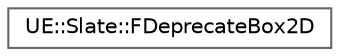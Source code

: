 digraph "Graphical Class Hierarchy"
{
 // INTERACTIVE_SVG=YES
 // LATEX_PDF_SIZE
  bgcolor="transparent";
  edge [fontname=Helvetica,fontsize=10,labelfontname=Helvetica,labelfontsize=10];
  node [fontname=Helvetica,fontsize=10,shape=box,height=0.2,width=0.4];
  rankdir="LR";
  Node0 [id="Node000000",label="UE::Slate::FDeprecateBox2D",height=0.2,width=0.4,color="grey40", fillcolor="white", style="filled",URL="$d5/d60/structUE_1_1Slate_1_1FDeprecateBox2D.html",tooltip="Structure for deprecating FBox2D to FBox2f."];
}
